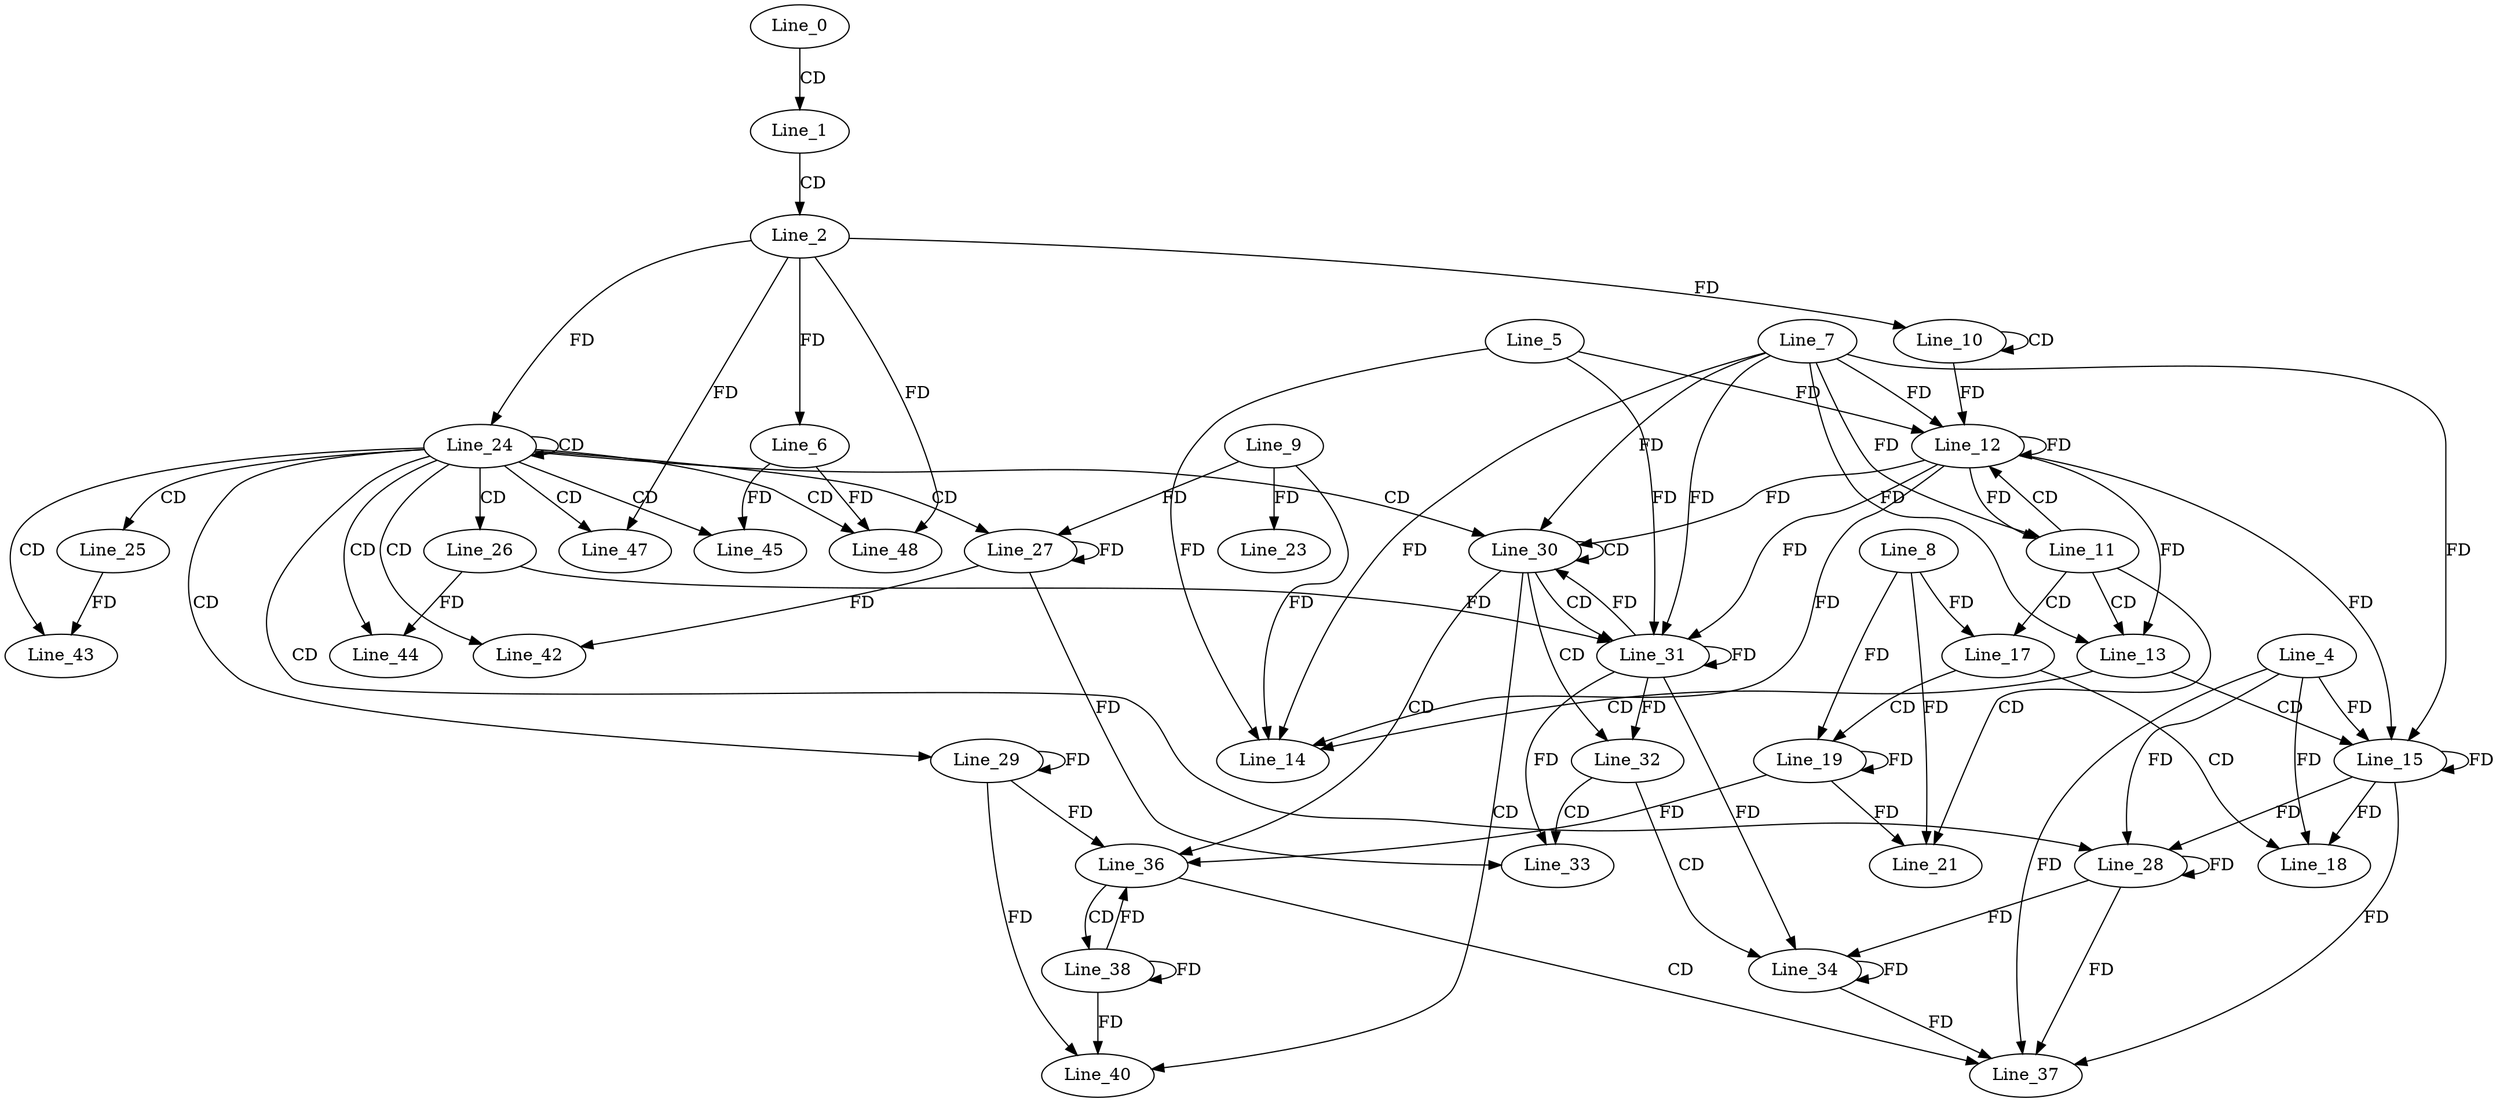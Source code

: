 digraph G {
  Line_0;
  Line_1;
  Line_2;
  Line_6;
  Line_10;
  Line_10;
  Line_7;
  Line_11;
  Line_12;
  Line_12;
  Line_5;
  Line_13;
  Line_14;
  Line_9;
  Line_15;
  Line_4;
  Line_17;
  Line_8;
  Line_18;
  Line_18;
  Line_19;
  Line_21;
  Line_23;
  Line_24;
  Line_24;
  Line_24;
  Line_25;
  Line_26;
  Line_27;
  Line_28;
  Line_29;
  Line_30;
  Line_31;
  Line_31;
  Line_32;
  Line_33;
  Line_34;
  Line_36;
  Line_37;
  Line_37;
  Line_38;
  Line_40;
  Line_42;
  Line_43;
  Line_44;
  Line_45;
  Line_6;
  Line_47;
  Line_48;
  Line_0 -> Line_1 [ label="CD" ];
  Line_1 -> Line_2 [ label="CD" ];
  Line_2 -> Line_6 [ label="FD" ];
  Line_10 -> Line_10 [ label="CD" ];
  Line_2 -> Line_10 [ label="FD" ];
  Line_7 -> Line_11 [ label="FD" ];
  Line_11 -> Line_12 [ label="CD" ];
  Line_12 -> Line_12 [ label="FD" ];
  Line_7 -> Line_12 [ label="FD" ];
  Line_10 -> Line_12 [ label="FD" ];
  Line_5 -> Line_12 [ label="FD" ];
  Line_11 -> Line_13 [ label="CD" ];
  Line_12 -> Line_13 [ label="FD" ];
  Line_7 -> Line_13 [ label="FD" ];
  Line_13 -> Line_14 [ label="CD" ];
  Line_9 -> Line_14 [ label="FD" ];
  Line_5 -> Line_14 [ label="FD" ];
  Line_12 -> Line_14 [ label="FD" ];
  Line_7 -> Line_14 [ label="FD" ];
  Line_13 -> Line_15 [ label="CD" ];
  Line_15 -> Line_15 [ label="FD" ];
  Line_4 -> Line_15 [ label="FD" ];
  Line_12 -> Line_15 [ label="FD" ];
  Line_7 -> Line_15 [ label="FD" ];
  Line_11 -> Line_17 [ label="CD" ];
  Line_8 -> Line_17 [ label="FD" ];
  Line_17 -> Line_18 [ label="CD" ];
  Line_15 -> Line_18 [ label="FD" ];
  Line_4 -> Line_18 [ label="FD" ];
  Line_17 -> Line_19 [ label="CD" ];
  Line_19 -> Line_19 [ label="FD" ];
  Line_8 -> Line_19 [ label="FD" ];
  Line_11 -> Line_21 [ label="CD" ];
  Line_19 -> Line_21 [ label="FD" ];
  Line_8 -> Line_21 [ label="FD" ];
  Line_9 -> Line_23 [ label="FD" ];
  Line_24 -> Line_24 [ label="CD" ];
  Line_2 -> Line_24 [ label="FD" ];
  Line_24 -> Line_25 [ label="CD" ];
  Line_24 -> Line_26 [ label="CD" ];
  Line_24 -> Line_27 [ label="CD" ];
  Line_9 -> Line_27 [ label="FD" ];
  Line_27 -> Line_27 [ label="FD" ];
  Line_24 -> Line_28 [ label="CD" ];
  Line_15 -> Line_28 [ label="FD" ];
  Line_4 -> Line_28 [ label="FD" ];
  Line_28 -> Line_28 [ label="FD" ];
  Line_24 -> Line_29 [ label="CD" ];
  Line_29 -> Line_29 [ label="FD" ];
  Line_24 -> Line_30 [ label="CD" ];
  Line_30 -> Line_30 [ label="CD" ];
  Line_12 -> Line_30 [ label="FD" ];
  Line_7 -> Line_30 [ label="FD" ];
  Line_30 -> Line_31 [ label="CD" ];
  Line_31 -> Line_31 [ label="FD" ];
  Line_12 -> Line_31 [ label="FD" ];
  Line_7 -> Line_31 [ label="FD" ];
  Line_26 -> Line_31 [ label="FD" ];
  Line_5 -> Line_31 [ label="FD" ];
  Line_30 -> Line_32 [ label="CD" ];
  Line_31 -> Line_32 [ label="FD" ];
  Line_32 -> Line_33 [ label="CD" ];
  Line_27 -> Line_33 [ label="FD" ];
  Line_31 -> Line_33 [ label="FD" ];
  Line_32 -> Line_34 [ label="CD" ];
  Line_34 -> Line_34 [ label="FD" ];
  Line_28 -> Line_34 [ label="FD" ];
  Line_31 -> Line_34 [ label="FD" ];
  Line_30 -> Line_36 [ label="CD" ];
  Line_19 -> Line_36 [ label="FD" ];
  Line_29 -> Line_36 [ label="FD" ];
  Line_36 -> Line_37 [ label="CD" ];
  Line_34 -> Line_37 [ label="FD" ];
  Line_15 -> Line_37 [ label="FD" ];
  Line_4 -> Line_37 [ label="FD" ];
  Line_28 -> Line_37 [ label="FD" ];
  Line_36 -> Line_38 [ label="CD" ];
  Line_38 -> Line_38 [ label="FD" ];
  Line_30 -> Line_40 [ label="CD" ];
  Line_38 -> Line_40 [ label="FD" ];
  Line_29 -> Line_40 [ label="FD" ];
  Line_24 -> Line_42 [ label="CD" ];
  Line_27 -> Line_42 [ label="FD" ];
  Line_24 -> Line_43 [ label="CD" ];
  Line_25 -> Line_43 [ label="FD" ];
  Line_24 -> Line_44 [ label="CD" ];
  Line_26 -> Line_44 [ label="FD" ];
  Line_24 -> Line_45 [ label="CD" ];
  Line_6 -> Line_45 [ label="FD" ];
  Line_24 -> Line_47 [ label="CD" ];
  Line_2 -> Line_47 [ label="FD" ];
  Line_24 -> Line_48 [ label="CD" ];
  Line_6 -> Line_48 [ label="FD" ];
  Line_2 -> Line_48 [ label="FD" ];
  Line_12 -> Line_11 [ label="FD" ];
  Line_31 -> Line_30 [ label="FD" ];
  Line_38 -> Line_36 [ label="FD" ];
}
